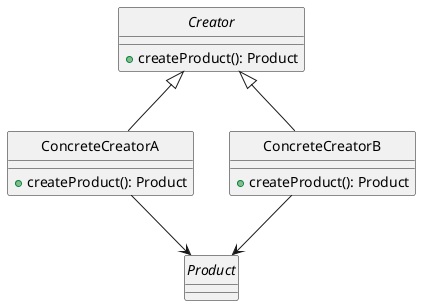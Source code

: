 @startuml
skinparam style strictuml



' === FACTORY METHOD ===
abstract class Creator {
    +createProduct(): Product
}

class ConcreteCreatorA extends Creator {
    +createProduct(): Product
}

class ConcreteCreatorB extends Creator {
    +createProduct(): Product
}

interface Product

ConcreteCreatorA --> Product
ConcreteCreatorB --> Product

@enduml
